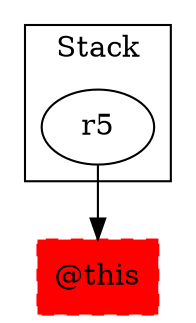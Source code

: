 digraph sample {
  rankDir="LR";
  subgraph cluster_0 {
    label="Stack"
    "r5"; 
  }
  "r5" -> { "@this"[shape=box]};
  "@this"[shape=box, style="filled,dashed"];
  "@this"[color="red"];
}
